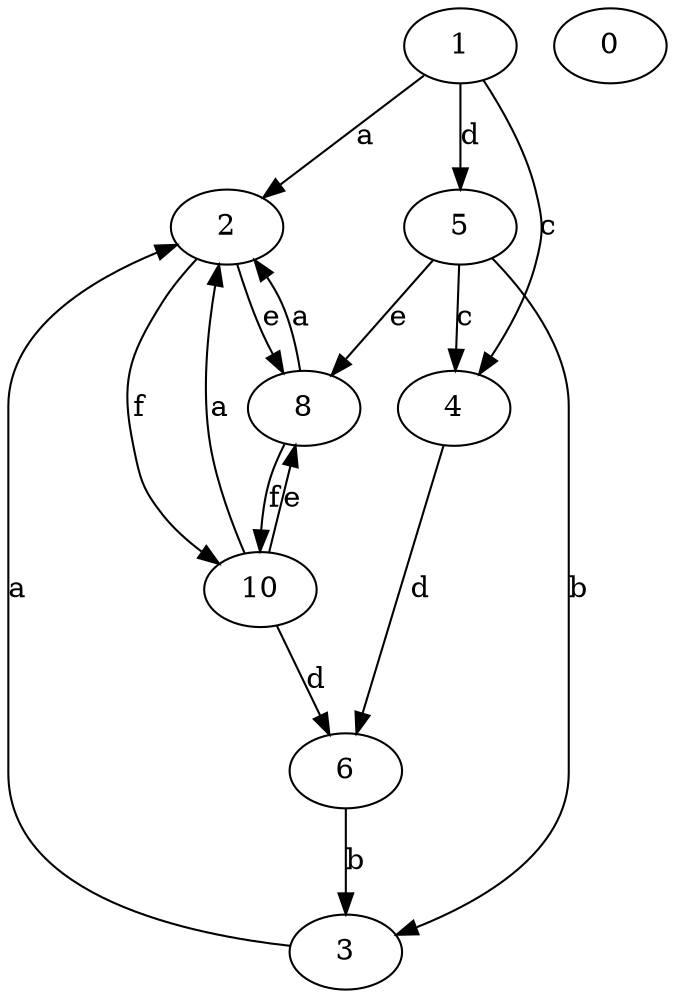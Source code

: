 strict digraph  {
1;
2;
3;
4;
5;
6;
0;
8;
10;
1 -> 2  [label=a];
1 -> 4  [label=c];
1 -> 5  [label=d];
2 -> 8  [label=e];
2 -> 10  [label=f];
3 -> 2  [label=a];
4 -> 6  [label=d];
5 -> 3  [label=b];
5 -> 4  [label=c];
5 -> 8  [label=e];
6 -> 3  [label=b];
8 -> 2  [label=a];
8 -> 10  [label=f];
10 -> 2  [label=a];
10 -> 6  [label=d];
10 -> 8  [label=e];
}

